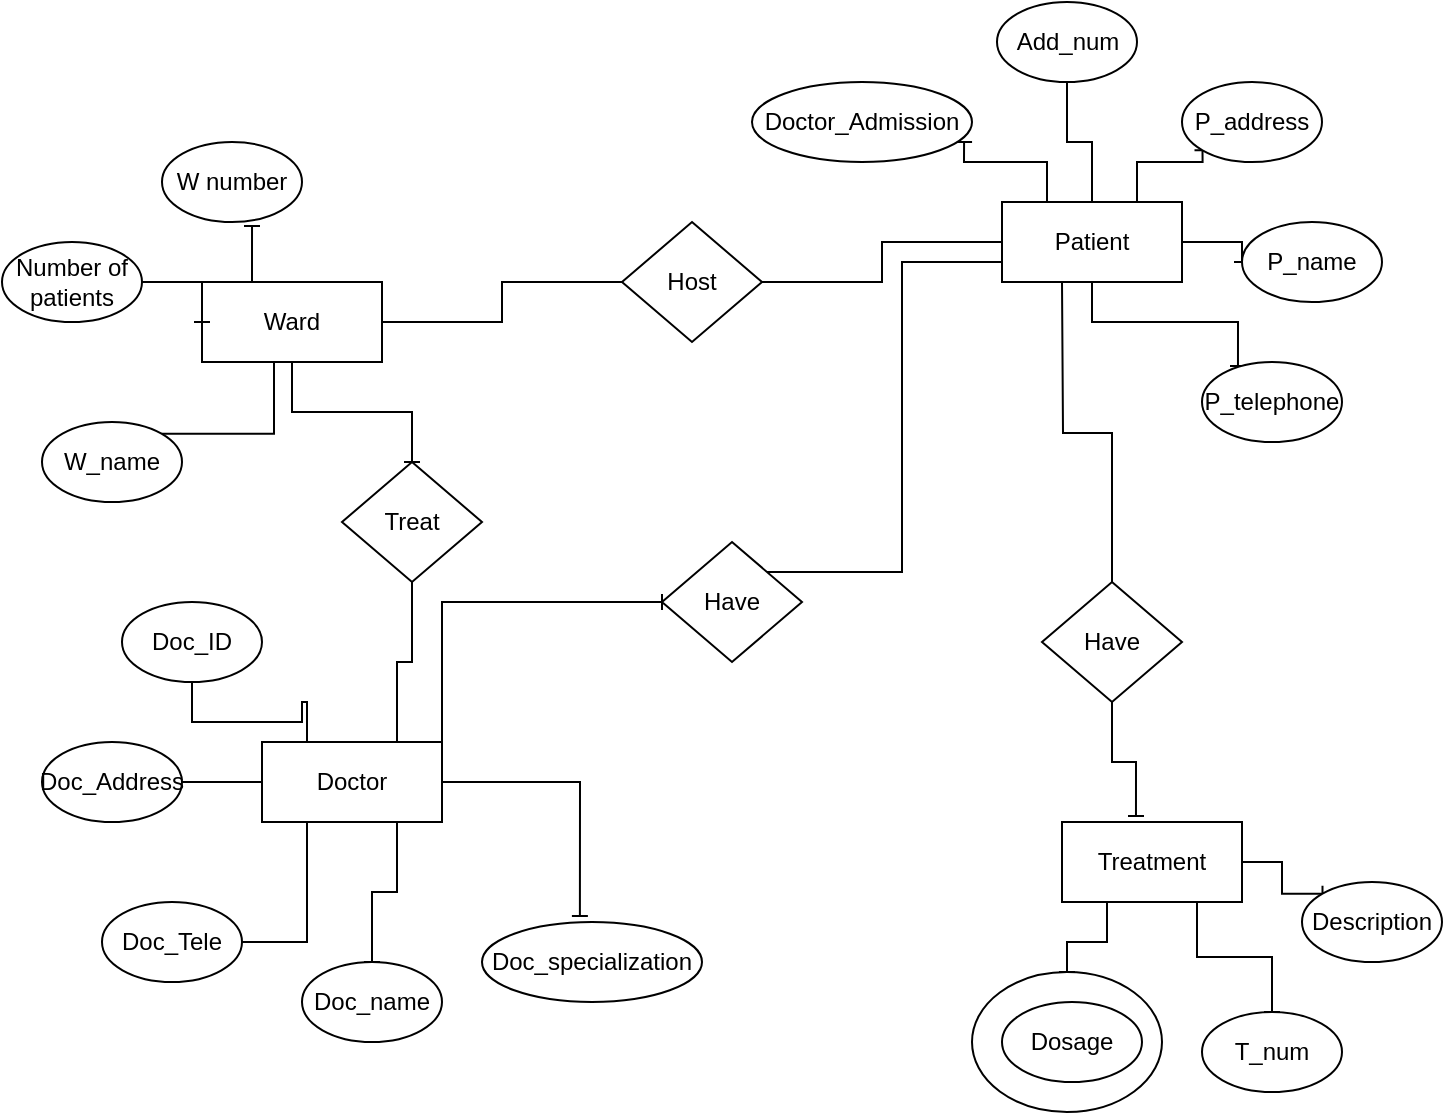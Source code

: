 <mxfile version="21.6.6" type="github">
  <diagram name="Page-1" id="URET93ry-vdcBQBpBAm-">
    <mxGraphModel dx="1379" dy="788" grid="1" gridSize="10" guides="1" tooltips="1" connect="1" arrows="1" fold="1" page="1" pageScale="1" pageWidth="827" pageHeight="1169" math="0" shadow="0">
      <root>
        <mxCell id="0" />
        <mxCell id="1" parent="0" />
        <mxCell id="hU67GdGGoYVL-CRxTxeh-28" style="edgeStyle=orthogonalEdgeStyle;rounded=0;orthogonalLoop=1;jettySize=auto;html=1;exitX=0.5;exitY=0;exitDx=0;exitDy=0;entryX=0.643;entryY=1.05;entryDx=0;entryDy=0;entryPerimeter=0;endArrow=baseDash;endFill=0;" edge="1" parent="1" source="hU67GdGGoYVL-CRxTxeh-1" target="hU67GdGGoYVL-CRxTxeh-2">
          <mxGeometry relative="1" as="geometry" />
        </mxCell>
        <mxCell id="hU67GdGGoYVL-CRxTxeh-32" style="edgeStyle=orthogonalEdgeStyle;rounded=0;orthogonalLoop=1;jettySize=auto;html=1;exitX=0.5;exitY=1;exitDx=0;exitDy=0;entryX=0.5;entryY=0;entryDx=0;entryDy=0;endArrow=baseDash;endFill=0;" edge="1" parent="1" source="hU67GdGGoYVL-CRxTxeh-1" target="hU67GdGGoYVL-CRxTxeh-22">
          <mxGeometry relative="1" as="geometry" />
        </mxCell>
        <mxCell id="hU67GdGGoYVL-CRxTxeh-1" value="Ward" style="rounded=0;whiteSpace=wrap;html=1;" vertex="1" parent="1">
          <mxGeometry x="180" y="220" width="90" height="40" as="geometry" />
        </mxCell>
        <mxCell id="hU67GdGGoYVL-CRxTxeh-2" value="W number" style="ellipse;whiteSpace=wrap;html=1;" vertex="1" parent="1">
          <mxGeometry x="160" y="150" width="70" height="40" as="geometry" />
        </mxCell>
        <mxCell id="hU67GdGGoYVL-CRxTxeh-30" style="edgeStyle=orthogonalEdgeStyle;rounded=0;orthogonalLoop=1;jettySize=auto;html=1;exitX=1;exitY=0;exitDx=0;exitDy=0;entryX=0.4;entryY=1;entryDx=0;entryDy=0;entryPerimeter=0;endArrow=baseDash;endFill=0;" edge="1" parent="1" source="hU67GdGGoYVL-CRxTxeh-3" target="hU67GdGGoYVL-CRxTxeh-1">
          <mxGeometry relative="1" as="geometry" />
        </mxCell>
        <mxCell id="hU67GdGGoYVL-CRxTxeh-3" value="W_name" style="ellipse;whiteSpace=wrap;html=1;" vertex="1" parent="1">
          <mxGeometry x="100" y="290" width="70" height="40" as="geometry" />
        </mxCell>
        <mxCell id="hU67GdGGoYVL-CRxTxeh-29" style="edgeStyle=orthogonalEdgeStyle;rounded=0;orthogonalLoop=1;jettySize=auto;html=1;exitX=1;exitY=0.5;exitDx=0;exitDy=0;entryX=0;entryY=0.5;entryDx=0;entryDy=0;endArrow=baseDash;endFill=0;" edge="1" parent="1" source="hU67GdGGoYVL-CRxTxeh-4" target="hU67GdGGoYVL-CRxTxeh-1">
          <mxGeometry relative="1" as="geometry" />
        </mxCell>
        <mxCell id="hU67GdGGoYVL-CRxTxeh-4" value="Number of patients" style="ellipse;whiteSpace=wrap;html=1;" vertex="1" parent="1">
          <mxGeometry x="80" y="200" width="70" height="40" as="geometry" />
        </mxCell>
        <mxCell id="hU67GdGGoYVL-CRxTxeh-36" style="edgeStyle=orthogonalEdgeStyle;rounded=0;orthogonalLoop=1;jettySize=auto;html=1;exitX=0.75;exitY=1;exitDx=0;exitDy=0;entryX=0.5;entryY=0;entryDx=0;entryDy=0;endArrow=baseDash;endFill=0;" edge="1" parent="1" source="hU67GdGGoYVL-CRxTxeh-5" target="hU67GdGGoYVL-CRxTxeh-9">
          <mxGeometry relative="1" as="geometry" />
        </mxCell>
        <mxCell id="hU67GdGGoYVL-CRxTxeh-37" style="edgeStyle=orthogonalEdgeStyle;rounded=0;orthogonalLoop=1;jettySize=auto;html=1;exitX=1;exitY=0.5;exitDx=0;exitDy=0;entryX=0.445;entryY=-0.075;entryDx=0;entryDy=0;entryPerimeter=0;endArrow=baseDash;endFill=0;" edge="1" parent="1" source="hU67GdGGoYVL-CRxTxeh-5" target="hU67GdGGoYVL-CRxTxeh-10">
          <mxGeometry relative="1" as="geometry" />
        </mxCell>
        <mxCell id="hU67GdGGoYVL-CRxTxeh-39" style="edgeStyle=orthogonalEdgeStyle;rounded=0;orthogonalLoop=1;jettySize=auto;html=1;exitX=1;exitY=0;exitDx=0;exitDy=0;entryX=0;entryY=0.5;entryDx=0;entryDy=0;endArrow=baseDash;endFill=0;" edge="1" parent="1" source="hU67GdGGoYVL-CRxTxeh-5" target="hU67GdGGoYVL-CRxTxeh-24">
          <mxGeometry relative="1" as="geometry" />
        </mxCell>
        <mxCell id="hU67GdGGoYVL-CRxTxeh-5" value="Doctor" style="rounded=0;whiteSpace=wrap;html=1;" vertex="1" parent="1">
          <mxGeometry x="210" y="450" width="90" height="40" as="geometry" />
        </mxCell>
        <mxCell id="hU67GdGGoYVL-CRxTxeh-33" style="edgeStyle=orthogonalEdgeStyle;rounded=0;orthogonalLoop=1;jettySize=auto;html=1;exitX=0.5;exitY=1;exitDx=0;exitDy=0;entryX=0.25;entryY=0;entryDx=0;entryDy=0;endArrow=baseDash;endFill=0;" edge="1" parent="1" source="hU67GdGGoYVL-CRxTxeh-6" target="hU67GdGGoYVL-CRxTxeh-5">
          <mxGeometry relative="1" as="geometry" />
        </mxCell>
        <mxCell id="hU67GdGGoYVL-CRxTxeh-6" value="Doc_ID" style="ellipse;whiteSpace=wrap;html=1;" vertex="1" parent="1">
          <mxGeometry x="140" y="380" width="70" height="40" as="geometry" />
        </mxCell>
        <mxCell id="hU67GdGGoYVL-CRxTxeh-34" style="edgeStyle=orthogonalEdgeStyle;rounded=0;orthogonalLoop=1;jettySize=auto;html=1;exitX=1;exitY=0.5;exitDx=0;exitDy=0;entryX=0;entryY=0.5;entryDx=0;entryDy=0;endArrow=baseDash;endFill=0;" edge="1" parent="1" source="hU67GdGGoYVL-CRxTxeh-7" target="hU67GdGGoYVL-CRxTxeh-5">
          <mxGeometry relative="1" as="geometry" />
        </mxCell>
        <mxCell id="hU67GdGGoYVL-CRxTxeh-7" value="Doc_Address" style="ellipse;whiteSpace=wrap;html=1;" vertex="1" parent="1">
          <mxGeometry x="100" y="450" width="70" height="40" as="geometry" />
        </mxCell>
        <mxCell id="hU67GdGGoYVL-CRxTxeh-35" style="edgeStyle=orthogonalEdgeStyle;rounded=0;orthogonalLoop=1;jettySize=auto;html=1;exitX=1;exitY=0.5;exitDx=0;exitDy=0;entryX=0.25;entryY=1;entryDx=0;entryDy=0;endArrow=baseDash;endFill=0;" edge="1" parent="1" source="hU67GdGGoYVL-CRxTxeh-8" target="hU67GdGGoYVL-CRxTxeh-5">
          <mxGeometry relative="1" as="geometry" />
        </mxCell>
        <mxCell id="hU67GdGGoYVL-CRxTxeh-8" value="Doc_Tele" style="ellipse;whiteSpace=wrap;html=1;" vertex="1" parent="1">
          <mxGeometry x="130" y="530" width="70" height="40" as="geometry" />
        </mxCell>
        <mxCell id="hU67GdGGoYVL-CRxTxeh-9" value="Doc_name" style="ellipse;whiteSpace=wrap;html=1;" vertex="1" parent="1">
          <mxGeometry x="230" y="560" width="70" height="40" as="geometry" />
        </mxCell>
        <mxCell id="hU67GdGGoYVL-CRxTxeh-10" value="Doc_specialization" style="ellipse;whiteSpace=wrap;html=1;" vertex="1" parent="1">
          <mxGeometry x="320" y="540" width="110" height="40" as="geometry" />
        </mxCell>
        <mxCell id="hU67GdGGoYVL-CRxTxeh-40" style="edgeStyle=orthogonalEdgeStyle;rounded=0;orthogonalLoop=1;jettySize=auto;html=1;exitX=0.25;exitY=0;exitDx=0;exitDy=0;entryX=0.964;entryY=0.75;entryDx=0;entryDy=0;entryPerimeter=0;endArrow=baseDash;endFill=0;" edge="1" parent="1" source="hU67GdGGoYVL-CRxTxeh-11" target="hU67GdGGoYVL-CRxTxeh-16">
          <mxGeometry relative="1" as="geometry" />
        </mxCell>
        <mxCell id="hU67GdGGoYVL-CRxTxeh-41" style="edgeStyle=orthogonalEdgeStyle;rounded=0;orthogonalLoop=1;jettySize=auto;html=1;exitX=0.5;exitY=0;exitDx=0;exitDy=0;entryX=0.5;entryY=1;entryDx=0;entryDy=0;endArrow=baseDash;endFill=0;" edge="1" parent="1" source="hU67GdGGoYVL-CRxTxeh-11" target="hU67GdGGoYVL-CRxTxeh-12">
          <mxGeometry relative="1" as="geometry" />
        </mxCell>
        <mxCell id="hU67GdGGoYVL-CRxTxeh-42" style="edgeStyle=orthogonalEdgeStyle;rounded=0;orthogonalLoop=1;jettySize=auto;html=1;exitX=0.75;exitY=0;exitDx=0;exitDy=0;entryX=0;entryY=1;entryDx=0;entryDy=0;endArrow=baseDash;endFill=0;" edge="1" parent="1" source="hU67GdGGoYVL-CRxTxeh-11" target="hU67GdGGoYVL-CRxTxeh-13">
          <mxGeometry relative="1" as="geometry" />
        </mxCell>
        <mxCell id="hU67GdGGoYVL-CRxTxeh-43" style="edgeStyle=orthogonalEdgeStyle;rounded=0;orthogonalLoop=1;jettySize=auto;html=1;exitX=1;exitY=0.5;exitDx=0;exitDy=0;entryX=0;entryY=0.5;entryDx=0;entryDy=0;endArrow=baseDash;endFill=0;" edge="1" parent="1" source="hU67GdGGoYVL-CRxTxeh-11" target="hU67GdGGoYVL-CRxTxeh-14">
          <mxGeometry relative="1" as="geometry" />
        </mxCell>
        <mxCell id="hU67GdGGoYVL-CRxTxeh-44" style="edgeStyle=orthogonalEdgeStyle;rounded=0;orthogonalLoop=1;jettySize=auto;html=1;exitX=0.5;exitY=1;exitDx=0;exitDy=0;entryX=0.257;entryY=0.05;entryDx=0;entryDy=0;entryPerimeter=0;endArrow=baseDash;endFill=0;" edge="1" parent="1" source="hU67GdGGoYVL-CRxTxeh-11" target="hU67GdGGoYVL-CRxTxeh-15">
          <mxGeometry relative="1" as="geometry" />
        </mxCell>
        <mxCell id="hU67GdGGoYVL-CRxTxeh-11" value="Patient" style="rounded=0;whiteSpace=wrap;html=1;" vertex="1" parent="1">
          <mxGeometry x="580" y="180" width="90" height="40" as="geometry" />
        </mxCell>
        <mxCell id="hU67GdGGoYVL-CRxTxeh-12" value="Add_num" style="ellipse;whiteSpace=wrap;html=1;" vertex="1" parent="1">
          <mxGeometry x="577.5" y="80" width="70" height="40" as="geometry" />
        </mxCell>
        <mxCell id="hU67GdGGoYVL-CRxTxeh-13" value="P_address" style="ellipse;whiteSpace=wrap;html=1;" vertex="1" parent="1">
          <mxGeometry x="670" y="120" width="70" height="40" as="geometry" />
        </mxCell>
        <mxCell id="hU67GdGGoYVL-CRxTxeh-14" value="P_name" style="ellipse;whiteSpace=wrap;html=1;" vertex="1" parent="1">
          <mxGeometry x="700" y="190" width="70" height="40" as="geometry" />
        </mxCell>
        <mxCell id="hU67GdGGoYVL-CRxTxeh-15" value="P_telephone" style="ellipse;whiteSpace=wrap;html=1;" vertex="1" parent="1">
          <mxGeometry x="680" y="260" width="70" height="40" as="geometry" />
        </mxCell>
        <mxCell id="hU67GdGGoYVL-CRxTxeh-16" value="Doctor_Admission" style="ellipse;whiteSpace=wrap;html=1;" vertex="1" parent="1">
          <mxGeometry x="455" y="120" width="110" height="40" as="geometry" />
        </mxCell>
        <mxCell id="hU67GdGGoYVL-CRxTxeh-47" style="edgeStyle=orthogonalEdgeStyle;rounded=0;orthogonalLoop=1;jettySize=auto;html=1;exitX=0.25;exitY=1;exitDx=0;exitDy=0;entryX=0.5;entryY=0;entryDx=0;entryDy=0;endArrow=baseDash;endFill=0;" edge="1" parent="1" source="hU67GdGGoYVL-CRxTxeh-17" target="hU67GdGGoYVL-CRxTxeh-21">
          <mxGeometry relative="1" as="geometry" />
        </mxCell>
        <mxCell id="hU67GdGGoYVL-CRxTxeh-48" style="edgeStyle=orthogonalEdgeStyle;rounded=0;orthogonalLoop=1;jettySize=auto;html=1;exitX=0.75;exitY=1;exitDx=0;exitDy=0;entryX=0.5;entryY=0;entryDx=0;entryDy=0;endArrow=baseDash;endFill=0;" edge="1" parent="1" source="hU67GdGGoYVL-CRxTxeh-17" target="hU67GdGGoYVL-CRxTxeh-18">
          <mxGeometry relative="1" as="geometry" />
        </mxCell>
        <mxCell id="hU67GdGGoYVL-CRxTxeh-49" style="edgeStyle=orthogonalEdgeStyle;rounded=0;orthogonalLoop=1;jettySize=auto;html=1;exitX=1;exitY=0.5;exitDx=0;exitDy=0;entryX=0;entryY=0;entryDx=0;entryDy=0;endArrow=baseDash;endFill=0;" edge="1" parent="1" source="hU67GdGGoYVL-CRxTxeh-17" target="hU67GdGGoYVL-CRxTxeh-19">
          <mxGeometry relative="1" as="geometry" />
        </mxCell>
        <mxCell id="hU67GdGGoYVL-CRxTxeh-17" value="Treatment" style="rounded=0;whiteSpace=wrap;html=1;" vertex="1" parent="1">
          <mxGeometry x="610" y="490" width="90" height="40" as="geometry" />
        </mxCell>
        <mxCell id="hU67GdGGoYVL-CRxTxeh-18" value="T_num" style="ellipse;whiteSpace=wrap;html=1;" vertex="1" parent="1">
          <mxGeometry x="680" y="585" width="70" height="40" as="geometry" />
        </mxCell>
        <mxCell id="hU67GdGGoYVL-CRxTxeh-19" value="Description" style="ellipse;whiteSpace=wrap;html=1;" vertex="1" parent="1">
          <mxGeometry x="730" y="520" width="70" height="40" as="geometry" />
        </mxCell>
        <mxCell id="hU67GdGGoYVL-CRxTxeh-21" value="" style="ellipse;whiteSpace=wrap;html=1;" vertex="1" parent="1">
          <mxGeometry x="565" y="565" width="95" height="70" as="geometry" />
        </mxCell>
        <mxCell id="hU67GdGGoYVL-CRxTxeh-20" value="Dosage" style="ellipse;whiteSpace=wrap;html=1;" vertex="1" parent="1">
          <mxGeometry x="580" y="580" width="70" height="40" as="geometry" />
        </mxCell>
        <mxCell id="hU67GdGGoYVL-CRxTxeh-31" style="edgeStyle=orthogonalEdgeStyle;rounded=0;orthogonalLoop=1;jettySize=auto;html=1;exitX=0.5;exitY=1;exitDx=0;exitDy=0;entryX=0.75;entryY=0;entryDx=0;entryDy=0;endArrow=baseDash;endFill=0;" edge="1" parent="1" source="hU67GdGGoYVL-CRxTxeh-22" target="hU67GdGGoYVL-CRxTxeh-5">
          <mxGeometry relative="1" as="geometry" />
        </mxCell>
        <mxCell id="hU67GdGGoYVL-CRxTxeh-22" value="Treat" style="rhombus;whiteSpace=wrap;html=1;" vertex="1" parent="1">
          <mxGeometry x="250" y="310" width="70" height="60" as="geometry" />
        </mxCell>
        <mxCell id="hU67GdGGoYVL-CRxTxeh-26" style="edgeStyle=orthogonalEdgeStyle;rounded=0;orthogonalLoop=1;jettySize=auto;html=1;exitX=1;exitY=0.5;exitDx=0;exitDy=0;entryX=0;entryY=0.5;entryDx=0;entryDy=0;endArrow=baseDash;endFill=0;" edge="1" parent="1" source="hU67GdGGoYVL-CRxTxeh-23" target="hU67GdGGoYVL-CRxTxeh-11">
          <mxGeometry relative="1" as="geometry" />
        </mxCell>
        <mxCell id="hU67GdGGoYVL-CRxTxeh-27" style="edgeStyle=orthogonalEdgeStyle;rounded=0;orthogonalLoop=1;jettySize=auto;html=1;exitX=0;exitY=0.5;exitDx=0;exitDy=0;endArrow=baseDash;endFill=0;" edge="1" parent="1" source="hU67GdGGoYVL-CRxTxeh-23" target="hU67GdGGoYVL-CRxTxeh-1">
          <mxGeometry relative="1" as="geometry" />
        </mxCell>
        <mxCell id="hU67GdGGoYVL-CRxTxeh-23" value="Host" style="rhombus;whiteSpace=wrap;html=1;" vertex="1" parent="1">
          <mxGeometry x="390" y="190" width="70" height="60" as="geometry" />
        </mxCell>
        <mxCell id="hU67GdGGoYVL-CRxTxeh-38" style="edgeStyle=orthogonalEdgeStyle;rounded=0;orthogonalLoop=1;jettySize=auto;html=1;exitX=1;exitY=0;exitDx=0;exitDy=0;entryX=0;entryY=0.75;entryDx=0;entryDy=0;endArrow=baseDash;endFill=0;" edge="1" parent="1" source="hU67GdGGoYVL-CRxTxeh-24" target="hU67GdGGoYVL-CRxTxeh-11">
          <mxGeometry relative="1" as="geometry" />
        </mxCell>
        <mxCell id="hU67GdGGoYVL-CRxTxeh-24" value="Have" style="rhombus;whiteSpace=wrap;html=1;" vertex="1" parent="1">
          <mxGeometry x="410" y="350" width="70" height="60" as="geometry" />
        </mxCell>
        <mxCell id="hU67GdGGoYVL-CRxTxeh-45" style="edgeStyle=orthogonalEdgeStyle;rounded=0;orthogonalLoop=1;jettySize=auto;html=1;exitX=0.5;exitY=0;exitDx=0;exitDy=0;endArrow=baseDash;endFill=0;" edge="1" parent="1" source="hU67GdGGoYVL-CRxTxeh-25">
          <mxGeometry relative="1" as="geometry">
            <mxPoint x="610" y="220" as="targetPoint" />
          </mxGeometry>
        </mxCell>
        <mxCell id="hU67GdGGoYVL-CRxTxeh-46" style="edgeStyle=orthogonalEdgeStyle;rounded=0;orthogonalLoop=1;jettySize=auto;html=1;exitX=0.5;exitY=1;exitDx=0;exitDy=0;entryX=0.411;entryY=-0.075;entryDx=0;entryDy=0;entryPerimeter=0;endArrow=baseDash;endFill=0;" edge="1" parent="1" source="hU67GdGGoYVL-CRxTxeh-25" target="hU67GdGGoYVL-CRxTxeh-17">
          <mxGeometry relative="1" as="geometry" />
        </mxCell>
        <mxCell id="hU67GdGGoYVL-CRxTxeh-25" value="Have" style="rhombus;whiteSpace=wrap;html=1;" vertex="1" parent="1">
          <mxGeometry x="600" y="370" width="70" height="60" as="geometry" />
        </mxCell>
      </root>
    </mxGraphModel>
  </diagram>
</mxfile>
